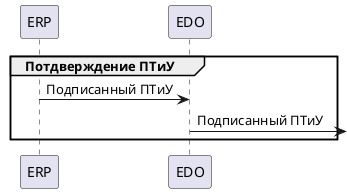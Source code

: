 @startuml

group Потдверждение ПТиУ 
ERP -> EDO: Подписанный ПТиУ
EDO ->  : Подписанный ПТиУ

end

@enduml